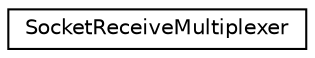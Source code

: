 digraph "Graphical Class Hierarchy"
{
 // LATEX_PDF_SIZE
  edge [fontname="Helvetica",fontsize="10",labelfontname="Helvetica",labelfontsize="10"];
  node [fontname="Helvetica",fontsize="10",shape=record];
  rankdir="LR";
  Node0 [label="SocketReceiveMultiplexer",height=0.2,width=0.4,color="black", fillcolor="white", style="filled",URL="$classSocketReceiveMultiplexer.html",tooltip=" "];
}
